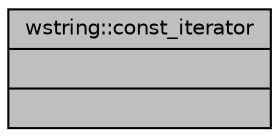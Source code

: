 digraph "wstring::const_iterator"
{
 // INTERACTIVE_SVG=YES
  bgcolor="transparent";
  edge [fontname="Helvetica",fontsize="10",labelfontname="Helvetica",labelfontsize="10"];
  node [fontname="Helvetica",fontsize="10",shape=record];
  Node1 [label="{wstring::const_iterator\n||}",height=0.2,width=0.4,color="black", fillcolor="grey75", style="filled", fontcolor="black"];
}
